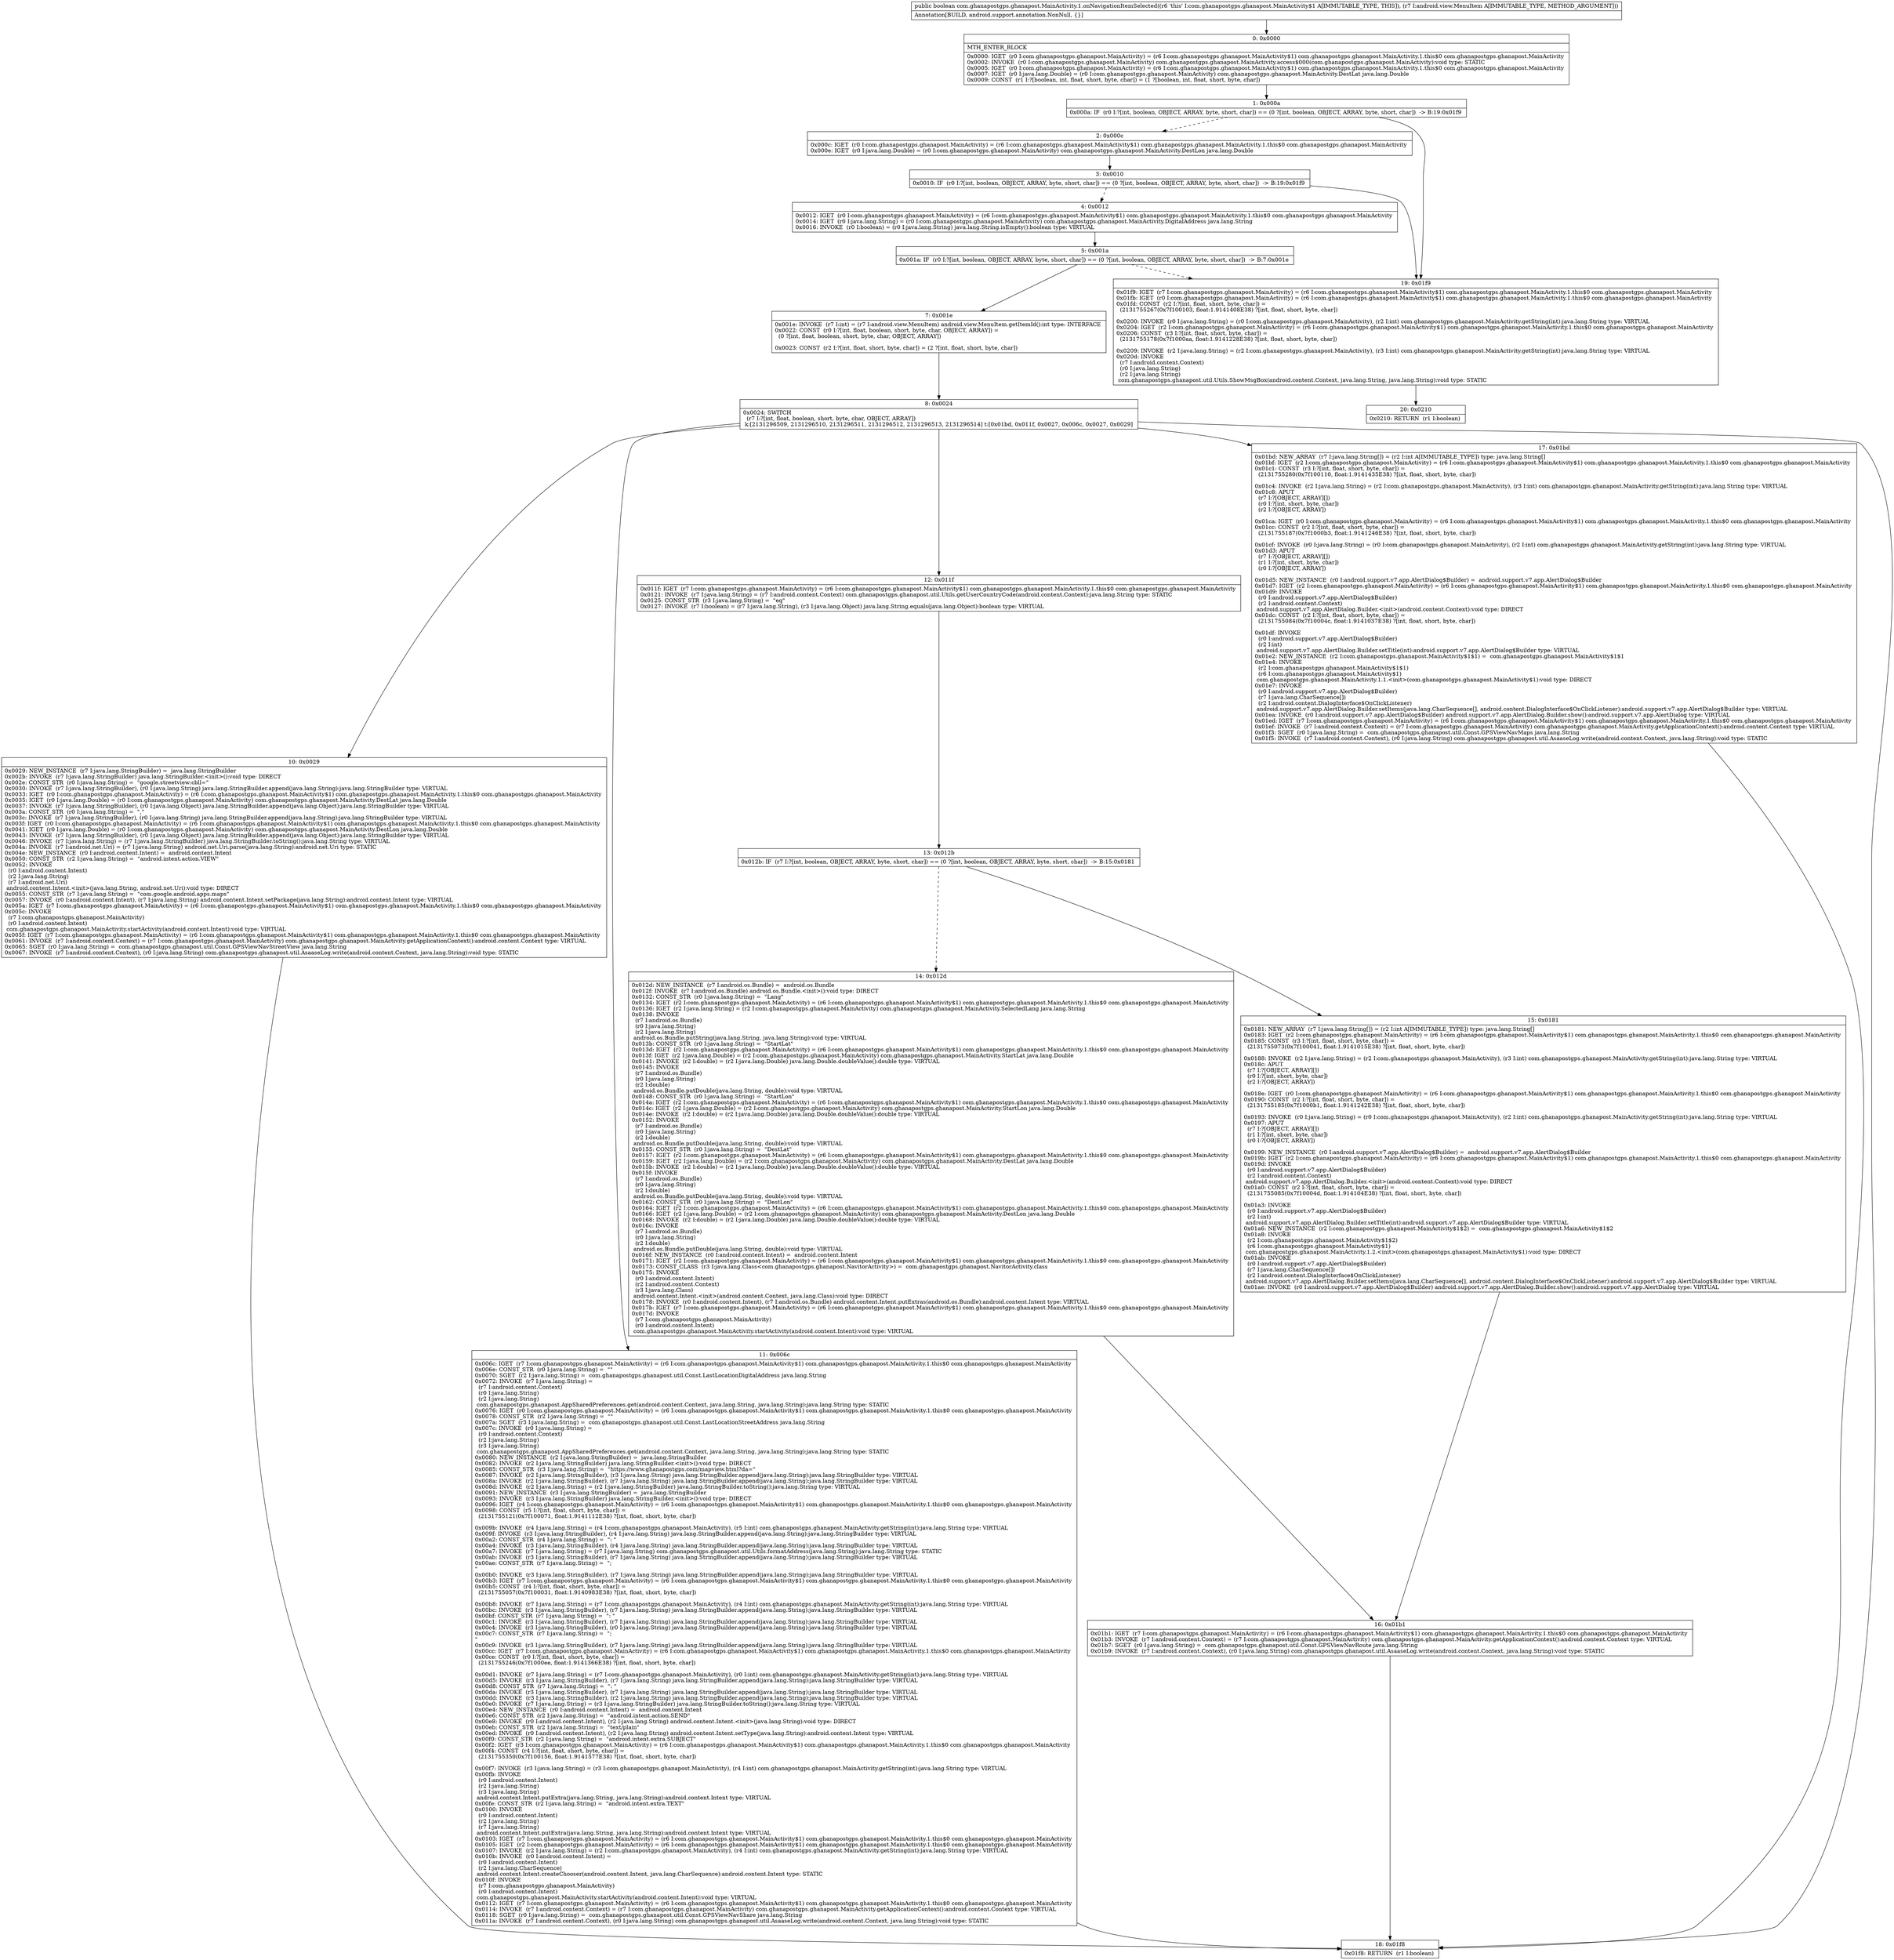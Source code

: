 digraph "CFG forcom.ghanapostgps.ghanapost.MainActivity.1.onNavigationItemSelected(Landroid\/view\/MenuItem;)Z" {
Node_0 [shape=record,label="{0\:\ 0x0000|MTH_ENTER_BLOCK\l|0x0000: IGET  (r0 I:com.ghanapostgps.ghanapost.MainActivity) = (r6 I:com.ghanapostgps.ghanapost.MainActivity$1) com.ghanapostgps.ghanapost.MainActivity.1.this$0 com.ghanapostgps.ghanapost.MainActivity \l0x0002: INVOKE  (r0 I:com.ghanapostgps.ghanapost.MainActivity) com.ghanapostgps.ghanapost.MainActivity.access$000(com.ghanapostgps.ghanapost.MainActivity):void type: STATIC \l0x0005: IGET  (r0 I:com.ghanapostgps.ghanapost.MainActivity) = (r6 I:com.ghanapostgps.ghanapost.MainActivity$1) com.ghanapostgps.ghanapost.MainActivity.1.this$0 com.ghanapostgps.ghanapost.MainActivity \l0x0007: IGET  (r0 I:java.lang.Double) = (r0 I:com.ghanapostgps.ghanapost.MainActivity) com.ghanapostgps.ghanapost.MainActivity.DestLat java.lang.Double \l0x0009: CONST  (r1 I:?[boolean, int, float, short, byte, char]) = (1 ?[boolean, int, float, short, byte, char]) \l}"];
Node_1 [shape=record,label="{1\:\ 0x000a|0x000a: IF  (r0 I:?[int, boolean, OBJECT, ARRAY, byte, short, char]) == (0 ?[int, boolean, OBJECT, ARRAY, byte, short, char])  \-\> B:19:0x01f9 \l}"];
Node_2 [shape=record,label="{2\:\ 0x000c|0x000c: IGET  (r0 I:com.ghanapostgps.ghanapost.MainActivity) = (r6 I:com.ghanapostgps.ghanapost.MainActivity$1) com.ghanapostgps.ghanapost.MainActivity.1.this$0 com.ghanapostgps.ghanapost.MainActivity \l0x000e: IGET  (r0 I:java.lang.Double) = (r0 I:com.ghanapostgps.ghanapost.MainActivity) com.ghanapostgps.ghanapost.MainActivity.DestLon java.lang.Double \l}"];
Node_3 [shape=record,label="{3\:\ 0x0010|0x0010: IF  (r0 I:?[int, boolean, OBJECT, ARRAY, byte, short, char]) == (0 ?[int, boolean, OBJECT, ARRAY, byte, short, char])  \-\> B:19:0x01f9 \l}"];
Node_4 [shape=record,label="{4\:\ 0x0012|0x0012: IGET  (r0 I:com.ghanapostgps.ghanapost.MainActivity) = (r6 I:com.ghanapostgps.ghanapost.MainActivity$1) com.ghanapostgps.ghanapost.MainActivity.1.this$0 com.ghanapostgps.ghanapost.MainActivity \l0x0014: IGET  (r0 I:java.lang.String) = (r0 I:com.ghanapostgps.ghanapost.MainActivity) com.ghanapostgps.ghanapost.MainActivity.DigitalAddress java.lang.String \l0x0016: INVOKE  (r0 I:boolean) = (r0 I:java.lang.String) java.lang.String.isEmpty():boolean type: VIRTUAL \l}"];
Node_5 [shape=record,label="{5\:\ 0x001a|0x001a: IF  (r0 I:?[int, boolean, OBJECT, ARRAY, byte, short, char]) == (0 ?[int, boolean, OBJECT, ARRAY, byte, short, char])  \-\> B:7:0x001e \l}"];
Node_7 [shape=record,label="{7\:\ 0x001e|0x001e: INVOKE  (r7 I:int) = (r7 I:android.view.MenuItem) android.view.MenuItem.getItemId():int type: INTERFACE \l0x0022: CONST  (r0 I:?[int, float, boolean, short, byte, char, OBJECT, ARRAY]) = \l  (0 ?[int, float, boolean, short, byte, char, OBJECT, ARRAY])\l \l0x0023: CONST  (r2 I:?[int, float, short, byte, char]) = (2 ?[int, float, short, byte, char]) \l}"];
Node_8 [shape=record,label="{8\:\ 0x0024|0x0024: SWITCH  \l  (r7 I:?[int, float, boolean, short, byte, char, OBJECT, ARRAY])\l k:[2131296509, 2131296510, 2131296511, 2131296512, 2131296513, 2131296514] t:[0x01bd, 0x011f, 0x0027, 0x006c, 0x0027, 0x0029] \l}"];
Node_10 [shape=record,label="{10\:\ 0x0029|0x0029: NEW_INSTANCE  (r7 I:java.lang.StringBuilder) =  java.lang.StringBuilder \l0x002b: INVOKE  (r7 I:java.lang.StringBuilder) java.lang.StringBuilder.\<init\>():void type: DIRECT \l0x002e: CONST_STR  (r0 I:java.lang.String) =  \"google.streetview:cbll=\" \l0x0030: INVOKE  (r7 I:java.lang.StringBuilder), (r0 I:java.lang.String) java.lang.StringBuilder.append(java.lang.String):java.lang.StringBuilder type: VIRTUAL \l0x0033: IGET  (r0 I:com.ghanapostgps.ghanapost.MainActivity) = (r6 I:com.ghanapostgps.ghanapost.MainActivity$1) com.ghanapostgps.ghanapost.MainActivity.1.this$0 com.ghanapostgps.ghanapost.MainActivity \l0x0035: IGET  (r0 I:java.lang.Double) = (r0 I:com.ghanapostgps.ghanapost.MainActivity) com.ghanapostgps.ghanapost.MainActivity.DestLat java.lang.Double \l0x0037: INVOKE  (r7 I:java.lang.StringBuilder), (r0 I:java.lang.Object) java.lang.StringBuilder.append(java.lang.Object):java.lang.StringBuilder type: VIRTUAL \l0x003a: CONST_STR  (r0 I:java.lang.String) =  \",\" \l0x003c: INVOKE  (r7 I:java.lang.StringBuilder), (r0 I:java.lang.String) java.lang.StringBuilder.append(java.lang.String):java.lang.StringBuilder type: VIRTUAL \l0x003f: IGET  (r0 I:com.ghanapostgps.ghanapost.MainActivity) = (r6 I:com.ghanapostgps.ghanapost.MainActivity$1) com.ghanapostgps.ghanapost.MainActivity.1.this$0 com.ghanapostgps.ghanapost.MainActivity \l0x0041: IGET  (r0 I:java.lang.Double) = (r0 I:com.ghanapostgps.ghanapost.MainActivity) com.ghanapostgps.ghanapost.MainActivity.DestLon java.lang.Double \l0x0043: INVOKE  (r7 I:java.lang.StringBuilder), (r0 I:java.lang.Object) java.lang.StringBuilder.append(java.lang.Object):java.lang.StringBuilder type: VIRTUAL \l0x0046: INVOKE  (r7 I:java.lang.String) = (r7 I:java.lang.StringBuilder) java.lang.StringBuilder.toString():java.lang.String type: VIRTUAL \l0x004a: INVOKE  (r7 I:android.net.Uri) = (r7 I:java.lang.String) android.net.Uri.parse(java.lang.String):android.net.Uri type: STATIC \l0x004e: NEW_INSTANCE  (r0 I:android.content.Intent) =  android.content.Intent \l0x0050: CONST_STR  (r2 I:java.lang.String) =  \"android.intent.action.VIEW\" \l0x0052: INVOKE  \l  (r0 I:android.content.Intent)\l  (r2 I:java.lang.String)\l  (r7 I:android.net.Uri)\l android.content.Intent.\<init\>(java.lang.String, android.net.Uri):void type: DIRECT \l0x0055: CONST_STR  (r7 I:java.lang.String) =  \"com.google.android.apps.maps\" \l0x0057: INVOKE  (r0 I:android.content.Intent), (r7 I:java.lang.String) android.content.Intent.setPackage(java.lang.String):android.content.Intent type: VIRTUAL \l0x005a: IGET  (r7 I:com.ghanapostgps.ghanapost.MainActivity) = (r6 I:com.ghanapostgps.ghanapost.MainActivity$1) com.ghanapostgps.ghanapost.MainActivity.1.this$0 com.ghanapostgps.ghanapost.MainActivity \l0x005c: INVOKE  \l  (r7 I:com.ghanapostgps.ghanapost.MainActivity)\l  (r0 I:android.content.Intent)\l com.ghanapostgps.ghanapost.MainActivity.startActivity(android.content.Intent):void type: VIRTUAL \l0x005f: IGET  (r7 I:com.ghanapostgps.ghanapost.MainActivity) = (r6 I:com.ghanapostgps.ghanapost.MainActivity$1) com.ghanapostgps.ghanapost.MainActivity.1.this$0 com.ghanapostgps.ghanapost.MainActivity \l0x0061: INVOKE  (r7 I:android.content.Context) = (r7 I:com.ghanapostgps.ghanapost.MainActivity) com.ghanapostgps.ghanapost.MainActivity.getApplicationContext():android.content.Context type: VIRTUAL \l0x0065: SGET  (r0 I:java.lang.String) =  com.ghanapostgps.ghanapost.util.Const.GPSViewNavStreetView java.lang.String \l0x0067: INVOKE  (r7 I:android.content.Context), (r0 I:java.lang.String) com.ghanapostgps.ghanapost.util.AsaaseLog.write(android.content.Context, java.lang.String):void type: STATIC \l}"];
Node_11 [shape=record,label="{11\:\ 0x006c|0x006c: IGET  (r7 I:com.ghanapostgps.ghanapost.MainActivity) = (r6 I:com.ghanapostgps.ghanapost.MainActivity$1) com.ghanapostgps.ghanapost.MainActivity.1.this$0 com.ghanapostgps.ghanapost.MainActivity \l0x006e: CONST_STR  (r0 I:java.lang.String) =  \"\" \l0x0070: SGET  (r2 I:java.lang.String) =  com.ghanapostgps.ghanapost.util.Const.LastLocationDigitalAddress java.lang.String \l0x0072: INVOKE  (r7 I:java.lang.String) = \l  (r7 I:android.content.Context)\l  (r0 I:java.lang.String)\l  (r2 I:java.lang.String)\l com.ghanapostgps.ghanapost.AppSharedPreferences.get(android.content.Context, java.lang.String, java.lang.String):java.lang.String type: STATIC \l0x0076: IGET  (r0 I:com.ghanapostgps.ghanapost.MainActivity) = (r6 I:com.ghanapostgps.ghanapost.MainActivity$1) com.ghanapostgps.ghanapost.MainActivity.1.this$0 com.ghanapostgps.ghanapost.MainActivity \l0x0078: CONST_STR  (r2 I:java.lang.String) =  \"\" \l0x007a: SGET  (r3 I:java.lang.String) =  com.ghanapostgps.ghanapost.util.Const.LastLocationStreetAddress java.lang.String \l0x007c: INVOKE  (r0 I:java.lang.String) = \l  (r0 I:android.content.Context)\l  (r2 I:java.lang.String)\l  (r3 I:java.lang.String)\l com.ghanapostgps.ghanapost.AppSharedPreferences.get(android.content.Context, java.lang.String, java.lang.String):java.lang.String type: STATIC \l0x0080: NEW_INSTANCE  (r2 I:java.lang.StringBuilder) =  java.lang.StringBuilder \l0x0082: INVOKE  (r2 I:java.lang.StringBuilder) java.lang.StringBuilder.\<init\>():void type: DIRECT \l0x0085: CONST_STR  (r3 I:java.lang.String) =  \"https:\/\/www.ghanapostgps.com\/mapview.html?da=\" \l0x0087: INVOKE  (r2 I:java.lang.StringBuilder), (r3 I:java.lang.String) java.lang.StringBuilder.append(java.lang.String):java.lang.StringBuilder type: VIRTUAL \l0x008a: INVOKE  (r2 I:java.lang.StringBuilder), (r7 I:java.lang.String) java.lang.StringBuilder.append(java.lang.String):java.lang.StringBuilder type: VIRTUAL \l0x008d: INVOKE  (r2 I:java.lang.String) = (r2 I:java.lang.StringBuilder) java.lang.StringBuilder.toString():java.lang.String type: VIRTUAL \l0x0091: NEW_INSTANCE  (r3 I:java.lang.StringBuilder) =  java.lang.StringBuilder \l0x0093: INVOKE  (r3 I:java.lang.StringBuilder) java.lang.StringBuilder.\<init\>():void type: DIRECT \l0x0096: IGET  (r4 I:com.ghanapostgps.ghanapost.MainActivity) = (r6 I:com.ghanapostgps.ghanapost.MainActivity$1) com.ghanapostgps.ghanapost.MainActivity.1.this$0 com.ghanapostgps.ghanapost.MainActivity \l0x0098: CONST  (r5 I:?[int, float, short, byte, char]) = \l  (2131755121(0x7f100071, float:1.9141112E38) ?[int, float, short, byte, char])\l \l0x009b: INVOKE  (r4 I:java.lang.String) = (r4 I:com.ghanapostgps.ghanapost.MainActivity), (r5 I:int) com.ghanapostgps.ghanapost.MainActivity.getString(int):java.lang.String type: VIRTUAL \l0x009f: INVOKE  (r3 I:java.lang.StringBuilder), (r4 I:java.lang.String) java.lang.StringBuilder.append(java.lang.String):java.lang.StringBuilder type: VIRTUAL \l0x00a2: CONST_STR  (r4 I:java.lang.String) =  \": \" \l0x00a4: INVOKE  (r3 I:java.lang.StringBuilder), (r4 I:java.lang.String) java.lang.StringBuilder.append(java.lang.String):java.lang.StringBuilder type: VIRTUAL \l0x00a7: INVOKE  (r7 I:java.lang.String) = (r7 I:java.lang.String) com.ghanapostgps.ghanapost.util.Utils.formatAddress(java.lang.String):java.lang.String type: STATIC \l0x00ab: INVOKE  (r3 I:java.lang.StringBuilder), (r7 I:java.lang.String) java.lang.StringBuilder.append(java.lang.String):java.lang.StringBuilder type: VIRTUAL \l0x00ae: CONST_STR  (r7 I:java.lang.String) =  \";\l\" \l0x00b0: INVOKE  (r3 I:java.lang.StringBuilder), (r7 I:java.lang.String) java.lang.StringBuilder.append(java.lang.String):java.lang.StringBuilder type: VIRTUAL \l0x00b3: IGET  (r7 I:com.ghanapostgps.ghanapost.MainActivity) = (r6 I:com.ghanapostgps.ghanapost.MainActivity$1) com.ghanapostgps.ghanapost.MainActivity.1.this$0 com.ghanapostgps.ghanapost.MainActivity \l0x00b5: CONST  (r4 I:?[int, float, short, byte, char]) = \l  (2131755057(0x7f100031, float:1.9140983E38) ?[int, float, short, byte, char])\l \l0x00b8: INVOKE  (r7 I:java.lang.String) = (r7 I:com.ghanapostgps.ghanapost.MainActivity), (r4 I:int) com.ghanapostgps.ghanapost.MainActivity.getString(int):java.lang.String type: VIRTUAL \l0x00bc: INVOKE  (r3 I:java.lang.StringBuilder), (r7 I:java.lang.String) java.lang.StringBuilder.append(java.lang.String):java.lang.StringBuilder type: VIRTUAL \l0x00bf: CONST_STR  (r7 I:java.lang.String) =  \": \" \l0x00c1: INVOKE  (r3 I:java.lang.StringBuilder), (r7 I:java.lang.String) java.lang.StringBuilder.append(java.lang.String):java.lang.StringBuilder type: VIRTUAL \l0x00c4: INVOKE  (r3 I:java.lang.StringBuilder), (r0 I:java.lang.String) java.lang.StringBuilder.append(java.lang.String):java.lang.StringBuilder type: VIRTUAL \l0x00c7: CONST_STR  (r7 I:java.lang.String) =  \";\l\" \l0x00c9: INVOKE  (r3 I:java.lang.StringBuilder), (r7 I:java.lang.String) java.lang.StringBuilder.append(java.lang.String):java.lang.StringBuilder type: VIRTUAL \l0x00cc: IGET  (r7 I:com.ghanapostgps.ghanapost.MainActivity) = (r6 I:com.ghanapostgps.ghanapost.MainActivity$1) com.ghanapostgps.ghanapost.MainActivity.1.this$0 com.ghanapostgps.ghanapost.MainActivity \l0x00ce: CONST  (r0 I:?[int, float, short, byte, char]) = \l  (2131755246(0x7f1000ee, float:1.9141366E38) ?[int, float, short, byte, char])\l \l0x00d1: INVOKE  (r7 I:java.lang.String) = (r7 I:com.ghanapostgps.ghanapost.MainActivity), (r0 I:int) com.ghanapostgps.ghanapost.MainActivity.getString(int):java.lang.String type: VIRTUAL \l0x00d5: INVOKE  (r3 I:java.lang.StringBuilder), (r7 I:java.lang.String) java.lang.StringBuilder.append(java.lang.String):java.lang.StringBuilder type: VIRTUAL \l0x00d8: CONST_STR  (r7 I:java.lang.String) =  \": \" \l0x00da: INVOKE  (r3 I:java.lang.StringBuilder), (r7 I:java.lang.String) java.lang.StringBuilder.append(java.lang.String):java.lang.StringBuilder type: VIRTUAL \l0x00dd: INVOKE  (r3 I:java.lang.StringBuilder), (r2 I:java.lang.String) java.lang.StringBuilder.append(java.lang.String):java.lang.StringBuilder type: VIRTUAL \l0x00e0: INVOKE  (r7 I:java.lang.String) = (r3 I:java.lang.StringBuilder) java.lang.StringBuilder.toString():java.lang.String type: VIRTUAL \l0x00e4: NEW_INSTANCE  (r0 I:android.content.Intent) =  android.content.Intent \l0x00e6: CONST_STR  (r2 I:java.lang.String) =  \"android.intent.action.SEND\" \l0x00e8: INVOKE  (r0 I:android.content.Intent), (r2 I:java.lang.String) android.content.Intent.\<init\>(java.lang.String):void type: DIRECT \l0x00eb: CONST_STR  (r2 I:java.lang.String) =  \"text\/plain\" \l0x00ed: INVOKE  (r0 I:android.content.Intent), (r2 I:java.lang.String) android.content.Intent.setType(java.lang.String):android.content.Intent type: VIRTUAL \l0x00f0: CONST_STR  (r2 I:java.lang.String) =  \"android.intent.extra.SUBJECT\" \l0x00f2: IGET  (r3 I:com.ghanapostgps.ghanapost.MainActivity) = (r6 I:com.ghanapostgps.ghanapost.MainActivity$1) com.ghanapostgps.ghanapost.MainActivity.1.this$0 com.ghanapostgps.ghanapost.MainActivity \l0x00f4: CONST  (r4 I:?[int, float, short, byte, char]) = \l  (2131755350(0x7f100156, float:1.9141577E38) ?[int, float, short, byte, char])\l \l0x00f7: INVOKE  (r3 I:java.lang.String) = (r3 I:com.ghanapostgps.ghanapost.MainActivity), (r4 I:int) com.ghanapostgps.ghanapost.MainActivity.getString(int):java.lang.String type: VIRTUAL \l0x00fb: INVOKE  \l  (r0 I:android.content.Intent)\l  (r2 I:java.lang.String)\l  (r3 I:java.lang.String)\l android.content.Intent.putExtra(java.lang.String, java.lang.String):android.content.Intent type: VIRTUAL \l0x00fe: CONST_STR  (r2 I:java.lang.String) =  \"android.intent.extra.TEXT\" \l0x0100: INVOKE  \l  (r0 I:android.content.Intent)\l  (r2 I:java.lang.String)\l  (r7 I:java.lang.String)\l android.content.Intent.putExtra(java.lang.String, java.lang.String):android.content.Intent type: VIRTUAL \l0x0103: IGET  (r7 I:com.ghanapostgps.ghanapost.MainActivity) = (r6 I:com.ghanapostgps.ghanapost.MainActivity$1) com.ghanapostgps.ghanapost.MainActivity.1.this$0 com.ghanapostgps.ghanapost.MainActivity \l0x0105: IGET  (r2 I:com.ghanapostgps.ghanapost.MainActivity) = (r6 I:com.ghanapostgps.ghanapost.MainActivity$1) com.ghanapostgps.ghanapost.MainActivity.1.this$0 com.ghanapostgps.ghanapost.MainActivity \l0x0107: INVOKE  (r2 I:java.lang.String) = (r2 I:com.ghanapostgps.ghanapost.MainActivity), (r4 I:int) com.ghanapostgps.ghanapost.MainActivity.getString(int):java.lang.String type: VIRTUAL \l0x010b: INVOKE  (r0 I:android.content.Intent) = \l  (r0 I:android.content.Intent)\l  (r2 I:java.lang.CharSequence)\l android.content.Intent.createChooser(android.content.Intent, java.lang.CharSequence):android.content.Intent type: STATIC \l0x010f: INVOKE  \l  (r7 I:com.ghanapostgps.ghanapost.MainActivity)\l  (r0 I:android.content.Intent)\l com.ghanapostgps.ghanapost.MainActivity.startActivity(android.content.Intent):void type: VIRTUAL \l0x0112: IGET  (r7 I:com.ghanapostgps.ghanapost.MainActivity) = (r6 I:com.ghanapostgps.ghanapost.MainActivity$1) com.ghanapostgps.ghanapost.MainActivity.1.this$0 com.ghanapostgps.ghanapost.MainActivity \l0x0114: INVOKE  (r7 I:android.content.Context) = (r7 I:com.ghanapostgps.ghanapost.MainActivity) com.ghanapostgps.ghanapost.MainActivity.getApplicationContext():android.content.Context type: VIRTUAL \l0x0118: SGET  (r0 I:java.lang.String) =  com.ghanapostgps.ghanapost.util.Const.GPSViewNavShare java.lang.String \l0x011a: INVOKE  (r7 I:android.content.Context), (r0 I:java.lang.String) com.ghanapostgps.ghanapost.util.AsaaseLog.write(android.content.Context, java.lang.String):void type: STATIC \l}"];
Node_12 [shape=record,label="{12\:\ 0x011f|0x011f: IGET  (r7 I:com.ghanapostgps.ghanapost.MainActivity) = (r6 I:com.ghanapostgps.ghanapost.MainActivity$1) com.ghanapostgps.ghanapost.MainActivity.1.this$0 com.ghanapostgps.ghanapost.MainActivity \l0x0121: INVOKE  (r7 I:java.lang.String) = (r7 I:android.content.Context) com.ghanapostgps.ghanapost.util.Utils.getUserCountryCode(android.content.Context):java.lang.String type: STATIC \l0x0125: CONST_STR  (r3 I:java.lang.String) =  \"eq\" \l0x0127: INVOKE  (r7 I:boolean) = (r7 I:java.lang.String), (r3 I:java.lang.Object) java.lang.String.equals(java.lang.Object):boolean type: VIRTUAL \l}"];
Node_13 [shape=record,label="{13\:\ 0x012b|0x012b: IF  (r7 I:?[int, boolean, OBJECT, ARRAY, byte, short, char]) == (0 ?[int, boolean, OBJECT, ARRAY, byte, short, char])  \-\> B:15:0x0181 \l}"];
Node_14 [shape=record,label="{14\:\ 0x012d|0x012d: NEW_INSTANCE  (r7 I:android.os.Bundle) =  android.os.Bundle \l0x012f: INVOKE  (r7 I:android.os.Bundle) android.os.Bundle.\<init\>():void type: DIRECT \l0x0132: CONST_STR  (r0 I:java.lang.String) =  \"Lang\" \l0x0134: IGET  (r2 I:com.ghanapostgps.ghanapost.MainActivity) = (r6 I:com.ghanapostgps.ghanapost.MainActivity$1) com.ghanapostgps.ghanapost.MainActivity.1.this$0 com.ghanapostgps.ghanapost.MainActivity \l0x0136: IGET  (r2 I:java.lang.String) = (r2 I:com.ghanapostgps.ghanapost.MainActivity) com.ghanapostgps.ghanapost.MainActivity.SelectedLang java.lang.String \l0x0138: INVOKE  \l  (r7 I:android.os.Bundle)\l  (r0 I:java.lang.String)\l  (r2 I:java.lang.String)\l android.os.Bundle.putString(java.lang.String, java.lang.String):void type: VIRTUAL \l0x013b: CONST_STR  (r0 I:java.lang.String) =  \"StartLat\" \l0x013d: IGET  (r2 I:com.ghanapostgps.ghanapost.MainActivity) = (r6 I:com.ghanapostgps.ghanapost.MainActivity$1) com.ghanapostgps.ghanapost.MainActivity.1.this$0 com.ghanapostgps.ghanapost.MainActivity \l0x013f: IGET  (r2 I:java.lang.Double) = (r2 I:com.ghanapostgps.ghanapost.MainActivity) com.ghanapostgps.ghanapost.MainActivity.StartLat java.lang.Double \l0x0141: INVOKE  (r2 I:double) = (r2 I:java.lang.Double) java.lang.Double.doubleValue():double type: VIRTUAL \l0x0145: INVOKE  \l  (r7 I:android.os.Bundle)\l  (r0 I:java.lang.String)\l  (r2 I:double)\l android.os.Bundle.putDouble(java.lang.String, double):void type: VIRTUAL \l0x0148: CONST_STR  (r0 I:java.lang.String) =  \"StartLon\" \l0x014a: IGET  (r2 I:com.ghanapostgps.ghanapost.MainActivity) = (r6 I:com.ghanapostgps.ghanapost.MainActivity$1) com.ghanapostgps.ghanapost.MainActivity.1.this$0 com.ghanapostgps.ghanapost.MainActivity \l0x014c: IGET  (r2 I:java.lang.Double) = (r2 I:com.ghanapostgps.ghanapost.MainActivity) com.ghanapostgps.ghanapost.MainActivity.StartLon java.lang.Double \l0x014e: INVOKE  (r2 I:double) = (r2 I:java.lang.Double) java.lang.Double.doubleValue():double type: VIRTUAL \l0x0152: INVOKE  \l  (r7 I:android.os.Bundle)\l  (r0 I:java.lang.String)\l  (r2 I:double)\l android.os.Bundle.putDouble(java.lang.String, double):void type: VIRTUAL \l0x0155: CONST_STR  (r0 I:java.lang.String) =  \"DestLat\" \l0x0157: IGET  (r2 I:com.ghanapostgps.ghanapost.MainActivity) = (r6 I:com.ghanapostgps.ghanapost.MainActivity$1) com.ghanapostgps.ghanapost.MainActivity.1.this$0 com.ghanapostgps.ghanapost.MainActivity \l0x0159: IGET  (r2 I:java.lang.Double) = (r2 I:com.ghanapostgps.ghanapost.MainActivity) com.ghanapostgps.ghanapost.MainActivity.DestLat java.lang.Double \l0x015b: INVOKE  (r2 I:double) = (r2 I:java.lang.Double) java.lang.Double.doubleValue():double type: VIRTUAL \l0x015f: INVOKE  \l  (r7 I:android.os.Bundle)\l  (r0 I:java.lang.String)\l  (r2 I:double)\l android.os.Bundle.putDouble(java.lang.String, double):void type: VIRTUAL \l0x0162: CONST_STR  (r0 I:java.lang.String) =  \"DestLon\" \l0x0164: IGET  (r2 I:com.ghanapostgps.ghanapost.MainActivity) = (r6 I:com.ghanapostgps.ghanapost.MainActivity$1) com.ghanapostgps.ghanapost.MainActivity.1.this$0 com.ghanapostgps.ghanapost.MainActivity \l0x0166: IGET  (r2 I:java.lang.Double) = (r2 I:com.ghanapostgps.ghanapost.MainActivity) com.ghanapostgps.ghanapost.MainActivity.DestLon java.lang.Double \l0x0168: INVOKE  (r2 I:double) = (r2 I:java.lang.Double) java.lang.Double.doubleValue():double type: VIRTUAL \l0x016c: INVOKE  \l  (r7 I:android.os.Bundle)\l  (r0 I:java.lang.String)\l  (r2 I:double)\l android.os.Bundle.putDouble(java.lang.String, double):void type: VIRTUAL \l0x016f: NEW_INSTANCE  (r0 I:android.content.Intent) =  android.content.Intent \l0x0171: IGET  (r2 I:com.ghanapostgps.ghanapost.MainActivity) = (r6 I:com.ghanapostgps.ghanapost.MainActivity$1) com.ghanapostgps.ghanapost.MainActivity.1.this$0 com.ghanapostgps.ghanapost.MainActivity \l0x0173: CONST_CLASS  (r3 I:java.lang.Class\<com.ghanapostgps.ghanapost.NavitorActivity\>) =  com.ghanapostgps.ghanapost.NavitorActivity.class \l0x0175: INVOKE  \l  (r0 I:android.content.Intent)\l  (r2 I:android.content.Context)\l  (r3 I:java.lang.Class)\l android.content.Intent.\<init\>(android.content.Context, java.lang.Class):void type: DIRECT \l0x0178: INVOKE  (r0 I:android.content.Intent), (r7 I:android.os.Bundle) android.content.Intent.putExtras(android.os.Bundle):android.content.Intent type: VIRTUAL \l0x017b: IGET  (r7 I:com.ghanapostgps.ghanapost.MainActivity) = (r6 I:com.ghanapostgps.ghanapost.MainActivity$1) com.ghanapostgps.ghanapost.MainActivity.1.this$0 com.ghanapostgps.ghanapost.MainActivity \l0x017d: INVOKE  \l  (r7 I:com.ghanapostgps.ghanapost.MainActivity)\l  (r0 I:android.content.Intent)\l com.ghanapostgps.ghanapost.MainActivity.startActivity(android.content.Intent):void type: VIRTUAL \l}"];
Node_15 [shape=record,label="{15\:\ 0x0181|0x0181: NEW_ARRAY  (r7 I:java.lang.String[]) = (r2 I:int A[IMMUTABLE_TYPE]) type: java.lang.String[] \l0x0183: IGET  (r2 I:com.ghanapostgps.ghanapost.MainActivity) = (r6 I:com.ghanapostgps.ghanapost.MainActivity$1) com.ghanapostgps.ghanapost.MainActivity.1.this$0 com.ghanapostgps.ghanapost.MainActivity \l0x0185: CONST  (r3 I:?[int, float, short, byte, char]) = \l  (2131755073(0x7f100041, float:1.9141015E38) ?[int, float, short, byte, char])\l \l0x0188: INVOKE  (r2 I:java.lang.String) = (r2 I:com.ghanapostgps.ghanapost.MainActivity), (r3 I:int) com.ghanapostgps.ghanapost.MainActivity.getString(int):java.lang.String type: VIRTUAL \l0x018c: APUT  \l  (r7 I:?[OBJECT, ARRAY][])\l  (r0 I:?[int, short, byte, char])\l  (r2 I:?[OBJECT, ARRAY])\l \l0x018e: IGET  (r0 I:com.ghanapostgps.ghanapost.MainActivity) = (r6 I:com.ghanapostgps.ghanapost.MainActivity$1) com.ghanapostgps.ghanapost.MainActivity.1.this$0 com.ghanapostgps.ghanapost.MainActivity \l0x0190: CONST  (r2 I:?[int, float, short, byte, char]) = \l  (2131755185(0x7f1000b1, float:1.9141242E38) ?[int, float, short, byte, char])\l \l0x0193: INVOKE  (r0 I:java.lang.String) = (r0 I:com.ghanapostgps.ghanapost.MainActivity), (r2 I:int) com.ghanapostgps.ghanapost.MainActivity.getString(int):java.lang.String type: VIRTUAL \l0x0197: APUT  \l  (r7 I:?[OBJECT, ARRAY][])\l  (r1 I:?[int, short, byte, char])\l  (r0 I:?[OBJECT, ARRAY])\l \l0x0199: NEW_INSTANCE  (r0 I:android.support.v7.app.AlertDialog$Builder) =  android.support.v7.app.AlertDialog$Builder \l0x019b: IGET  (r2 I:com.ghanapostgps.ghanapost.MainActivity) = (r6 I:com.ghanapostgps.ghanapost.MainActivity$1) com.ghanapostgps.ghanapost.MainActivity.1.this$0 com.ghanapostgps.ghanapost.MainActivity \l0x019d: INVOKE  \l  (r0 I:android.support.v7.app.AlertDialog$Builder)\l  (r2 I:android.content.Context)\l android.support.v7.app.AlertDialog.Builder.\<init\>(android.content.Context):void type: DIRECT \l0x01a0: CONST  (r2 I:?[int, float, short, byte, char]) = \l  (2131755085(0x7f10004d, float:1.914104E38) ?[int, float, short, byte, char])\l \l0x01a3: INVOKE  \l  (r0 I:android.support.v7.app.AlertDialog$Builder)\l  (r2 I:int)\l android.support.v7.app.AlertDialog.Builder.setTitle(int):android.support.v7.app.AlertDialog$Builder type: VIRTUAL \l0x01a6: NEW_INSTANCE  (r2 I:com.ghanapostgps.ghanapost.MainActivity$1$2) =  com.ghanapostgps.ghanapost.MainActivity$1$2 \l0x01a8: INVOKE  \l  (r2 I:com.ghanapostgps.ghanapost.MainActivity$1$2)\l  (r6 I:com.ghanapostgps.ghanapost.MainActivity$1)\l com.ghanapostgps.ghanapost.MainActivity.1.2.\<init\>(com.ghanapostgps.ghanapost.MainActivity$1):void type: DIRECT \l0x01ab: INVOKE  \l  (r0 I:android.support.v7.app.AlertDialog$Builder)\l  (r7 I:java.lang.CharSequence[])\l  (r2 I:android.content.DialogInterface$OnClickListener)\l android.support.v7.app.AlertDialog.Builder.setItems(java.lang.CharSequence[], android.content.DialogInterface$OnClickListener):android.support.v7.app.AlertDialog$Builder type: VIRTUAL \l0x01ae: INVOKE  (r0 I:android.support.v7.app.AlertDialog$Builder) android.support.v7.app.AlertDialog.Builder.show():android.support.v7.app.AlertDialog type: VIRTUAL \l}"];
Node_16 [shape=record,label="{16\:\ 0x01b1|0x01b1: IGET  (r7 I:com.ghanapostgps.ghanapost.MainActivity) = (r6 I:com.ghanapostgps.ghanapost.MainActivity$1) com.ghanapostgps.ghanapost.MainActivity.1.this$0 com.ghanapostgps.ghanapost.MainActivity \l0x01b3: INVOKE  (r7 I:android.content.Context) = (r7 I:com.ghanapostgps.ghanapost.MainActivity) com.ghanapostgps.ghanapost.MainActivity.getApplicationContext():android.content.Context type: VIRTUAL \l0x01b7: SGET  (r0 I:java.lang.String) =  com.ghanapostgps.ghanapost.util.Const.GPSViewNavRoute java.lang.String \l0x01b9: INVOKE  (r7 I:android.content.Context), (r0 I:java.lang.String) com.ghanapostgps.ghanapost.util.AsaaseLog.write(android.content.Context, java.lang.String):void type: STATIC \l}"];
Node_17 [shape=record,label="{17\:\ 0x01bd|0x01bd: NEW_ARRAY  (r7 I:java.lang.String[]) = (r2 I:int A[IMMUTABLE_TYPE]) type: java.lang.String[] \l0x01bf: IGET  (r2 I:com.ghanapostgps.ghanapost.MainActivity) = (r6 I:com.ghanapostgps.ghanapost.MainActivity$1) com.ghanapostgps.ghanapost.MainActivity.1.this$0 com.ghanapostgps.ghanapost.MainActivity \l0x01c1: CONST  (r3 I:?[int, float, short, byte, char]) = \l  (2131755280(0x7f100110, float:1.9141435E38) ?[int, float, short, byte, char])\l \l0x01c4: INVOKE  (r2 I:java.lang.String) = (r2 I:com.ghanapostgps.ghanapost.MainActivity), (r3 I:int) com.ghanapostgps.ghanapost.MainActivity.getString(int):java.lang.String type: VIRTUAL \l0x01c8: APUT  \l  (r7 I:?[OBJECT, ARRAY][])\l  (r0 I:?[int, short, byte, char])\l  (r2 I:?[OBJECT, ARRAY])\l \l0x01ca: IGET  (r0 I:com.ghanapostgps.ghanapost.MainActivity) = (r6 I:com.ghanapostgps.ghanapost.MainActivity$1) com.ghanapostgps.ghanapost.MainActivity.1.this$0 com.ghanapostgps.ghanapost.MainActivity \l0x01cc: CONST  (r2 I:?[int, float, short, byte, char]) = \l  (2131755187(0x7f1000b3, float:1.9141246E38) ?[int, float, short, byte, char])\l \l0x01cf: INVOKE  (r0 I:java.lang.String) = (r0 I:com.ghanapostgps.ghanapost.MainActivity), (r2 I:int) com.ghanapostgps.ghanapost.MainActivity.getString(int):java.lang.String type: VIRTUAL \l0x01d3: APUT  \l  (r7 I:?[OBJECT, ARRAY][])\l  (r1 I:?[int, short, byte, char])\l  (r0 I:?[OBJECT, ARRAY])\l \l0x01d5: NEW_INSTANCE  (r0 I:android.support.v7.app.AlertDialog$Builder) =  android.support.v7.app.AlertDialog$Builder \l0x01d7: IGET  (r2 I:com.ghanapostgps.ghanapost.MainActivity) = (r6 I:com.ghanapostgps.ghanapost.MainActivity$1) com.ghanapostgps.ghanapost.MainActivity.1.this$0 com.ghanapostgps.ghanapost.MainActivity \l0x01d9: INVOKE  \l  (r0 I:android.support.v7.app.AlertDialog$Builder)\l  (r2 I:android.content.Context)\l android.support.v7.app.AlertDialog.Builder.\<init\>(android.content.Context):void type: DIRECT \l0x01dc: CONST  (r2 I:?[int, float, short, byte, char]) = \l  (2131755084(0x7f10004c, float:1.9141037E38) ?[int, float, short, byte, char])\l \l0x01df: INVOKE  \l  (r0 I:android.support.v7.app.AlertDialog$Builder)\l  (r2 I:int)\l android.support.v7.app.AlertDialog.Builder.setTitle(int):android.support.v7.app.AlertDialog$Builder type: VIRTUAL \l0x01e2: NEW_INSTANCE  (r2 I:com.ghanapostgps.ghanapost.MainActivity$1$1) =  com.ghanapostgps.ghanapost.MainActivity$1$1 \l0x01e4: INVOKE  \l  (r2 I:com.ghanapostgps.ghanapost.MainActivity$1$1)\l  (r6 I:com.ghanapostgps.ghanapost.MainActivity$1)\l com.ghanapostgps.ghanapost.MainActivity.1.1.\<init\>(com.ghanapostgps.ghanapost.MainActivity$1):void type: DIRECT \l0x01e7: INVOKE  \l  (r0 I:android.support.v7.app.AlertDialog$Builder)\l  (r7 I:java.lang.CharSequence[])\l  (r2 I:android.content.DialogInterface$OnClickListener)\l android.support.v7.app.AlertDialog.Builder.setItems(java.lang.CharSequence[], android.content.DialogInterface$OnClickListener):android.support.v7.app.AlertDialog$Builder type: VIRTUAL \l0x01ea: INVOKE  (r0 I:android.support.v7.app.AlertDialog$Builder) android.support.v7.app.AlertDialog.Builder.show():android.support.v7.app.AlertDialog type: VIRTUAL \l0x01ed: IGET  (r7 I:com.ghanapostgps.ghanapost.MainActivity) = (r6 I:com.ghanapostgps.ghanapost.MainActivity$1) com.ghanapostgps.ghanapost.MainActivity.1.this$0 com.ghanapostgps.ghanapost.MainActivity \l0x01ef: INVOKE  (r7 I:android.content.Context) = (r7 I:com.ghanapostgps.ghanapost.MainActivity) com.ghanapostgps.ghanapost.MainActivity.getApplicationContext():android.content.Context type: VIRTUAL \l0x01f3: SGET  (r0 I:java.lang.String) =  com.ghanapostgps.ghanapost.util.Const.GPSViewNavMaps java.lang.String \l0x01f5: INVOKE  (r7 I:android.content.Context), (r0 I:java.lang.String) com.ghanapostgps.ghanapost.util.AsaaseLog.write(android.content.Context, java.lang.String):void type: STATIC \l}"];
Node_18 [shape=record,label="{18\:\ 0x01f8|0x01f8: RETURN  (r1 I:boolean) \l}"];
Node_19 [shape=record,label="{19\:\ 0x01f9|0x01f9: IGET  (r7 I:com.ghanapostgps.ghanapost.MainActivity) = (r6 I:com.ghanapostgps.ghanapost.MainActivity$1) com.ghanapostgps.ghanapost.MainActivity.1.this$0 com.ghanapostgps.ghanapost.MainActivity \l0x01fb: IGET  (r0 I:com.ghanapostgps.ghanapost.MainActivity) = (r6 I:com.ghanapostgps.ghanapost.MainActivity$1) com.ghanapostgps.ghanapost.MainActivity.1.this$0 com.ghanapostgps.ghanapost.MainActivity \l0x01fd: CONST  (r2 I:?[int, float, short, byte, char]) = \l  (2131755267(0x7f100103, float:1.9141408E38) ?[int, float, short, byte, char])\l \l0x0200: INVOKE  (r0 I:java.lang.String) = (r0 I:com.ghanapostgps.ghanapost.MainActivity), (r2 I:int) com.ghanapostgps.ghanapost.MainActivity.getString(int):java.lang.String type: VIRTUAL \l0x0204: IGET  (r2 I:com.ghanapostgps.ghanapost.MainActivity) = (r6 I:com.ghanapostgps.ghanapost.MainActivity$1) com.ghanapostgps.ghanapost.MainActivity.1.this$0 com.ghanapostgps.ghanapost.MainActivity \l0x0206: CONST  (r3 I:?[int, float, short, byte, char]) = \l  (2131755178(0x7f1000aa, float:1.9141228E38) ?[int, float, short, byte, char])\l \l0x0209: INVOKE  (r2 I:java.lang.String) = (r2 I:com.ghanapostgps.ghanapost.MainActivity), (r3 I:int) com.ghanapostgps.ghanapost.MainActivity.getString(int):java.lang.String type: VIRTUAL \l0x020d: INVOKE  \l  (r7 I:android.content.Context)\l  (r0 I:java.lang.String)\l  (r2 I:java.lang.String)\l com.ghanapostgps.ghanapost.util.Utils.ShowMsgBox(android.content.Context, java.lang.String, java.lang.String):void type: STATIC \l}"];
Node_20 [shape=record,label="{20\:\ 0x0210|0x0210: RETURN  (r1 I:boolean) \l}"];
MethodNode[shape=record,label="{public boolean com.ghanapostgps.ghanapost.MainActivity.1.onNavigationItemSelected((r6 'this' I:com.ghanapostgps.ghanapost.MainActivity$1 A[IMMUTABLE_TYPE, THIS]), (r7 I:android.view.MenuItem A[IMMUTABLE_TYPE, METHOD_ARGUMENT]))  | Annotation[BUILD, android.support.annotation.NonNull, \{\}]\l}"];
MethodNode -> Node_0;
Node_0 -> Node_1;
Node_1 -> Node_2[style=dashed];
Node_1 -> Node_19;
Node_2 -> Node_3;
Node_3 -> Node_4[style=dashed];
Node_3 -> Node_19;
Node_4 -> Node_5;
Node_5 -> Node_7;
Node_5 -> Node_19[style=dashed];
Node_7 -> Node_8;
Node_8 -> Node_10;
Node_8 -> Node_11;
Node_8 -> Node_12;
Node_8 -> Node_17;
Node_8 -> Node_18;
Node_10 -> Node_18;
Node_11 -> Node_18;
Node_12 -> Node_13;
Node_13 -> Node_14[style=dashed];
Node_13 -> Node_15;
Node_14 -> Node_16;
Node_15 -> Node_16;
Node_16 -> Node_18;
Node_17 -> Node_18;
Node_19 -> Node_20;
}

